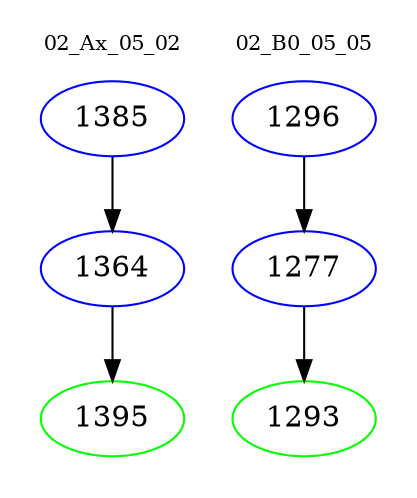 digraph{
subgraph cluster_0 {
color = white
label = "02_Ax_05_02";
fontsize=10;
T0_1385 [label="1385", color="blue"]
T0_1385 -> T0_1364 [color="black"]
T0_1364 [label="1364", color="blue"]
T0_1364 -> T0_1395 [color="black"]
T0_1395 [label="1395", color="green"]
}
subgraph cluster_1 {
color = white
label = "02_B0_05_05";
fontsize=10;
T1_1296 [label="1296", color="blue"]
T1_1296 -> T1_1277 [color="black"]
T1_1277 [label="1277", color="blue"]
T1_1277 -> T1_1293 [color="black"]
T1_1293 [label="1293", color="green"]
}
}
